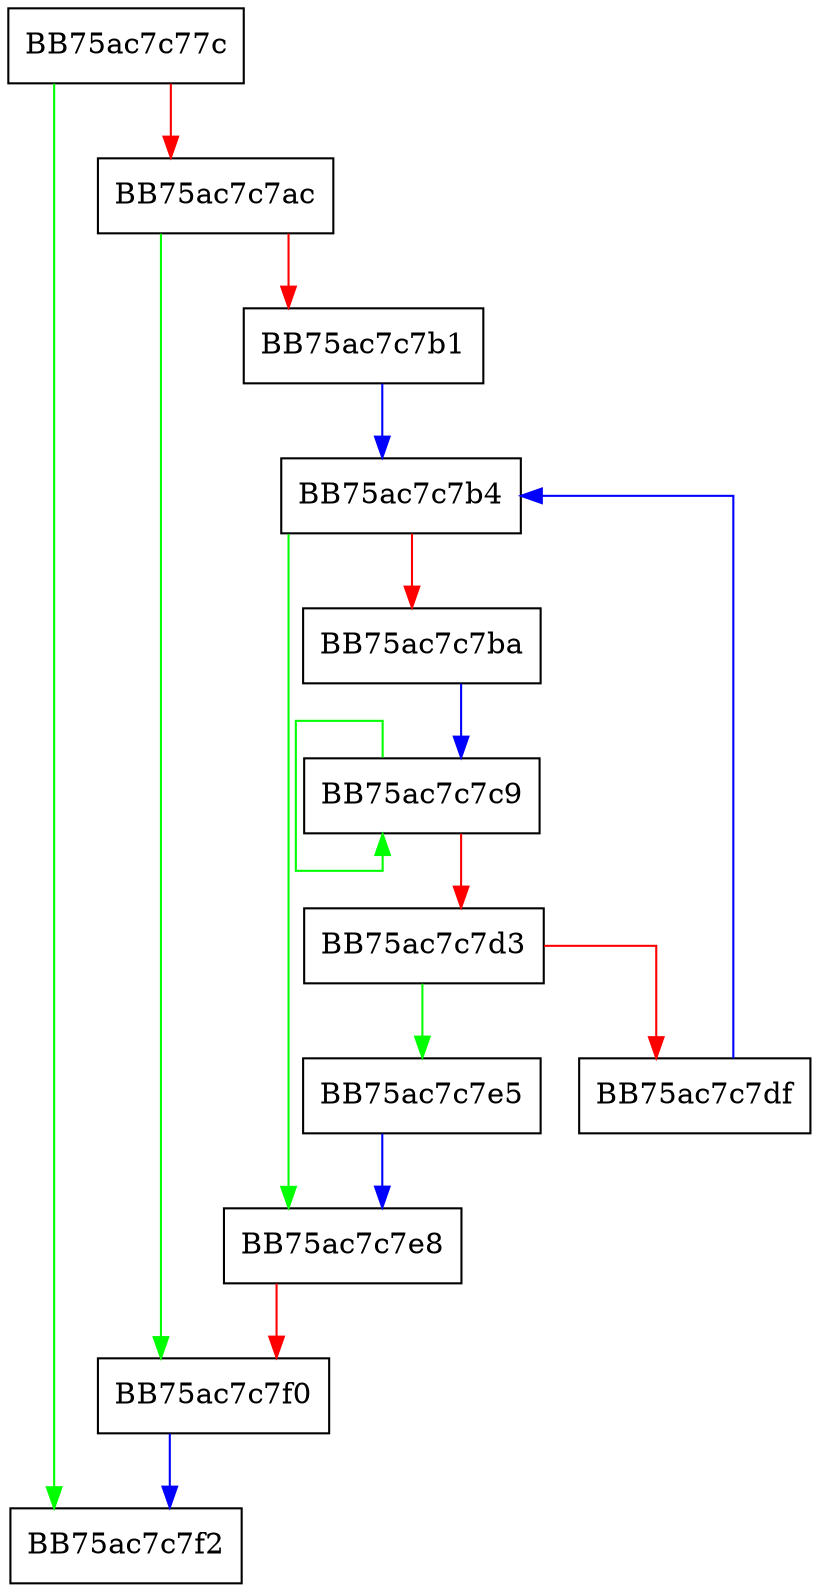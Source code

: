 digraph IsActivePathException {
  node [shape="box"];
  graph [splines=ortho];
  BB75ac7c77c -> BB75ac7c7f2 [color="green"];
  BB75ac7c77c -> BB75ac7c7ac [color="red"];
  BB75ac7c7ac -> BB75ac7c7f0 [color="green"];
  BB75ac7c7ac -> BB75ac7c7b1 [color="red"];
  BB75ac7c7b1 -> BB75ac7c7b4 [color="blue"];
  BB75ac7c7b4 -> BB75ac7c7e8 [color="green"];
  BB75ac7c7b4 -> BB75ac7c7ba [color="red"];
  BB75ac7c7ba -> BB75ac7c7c9 [color="blue"];
  BB75ac7c7c9 -> BB75ac7c7c9 [color="green"];
  BB75ac7c7c9 -> BB75ac7c7d3 [color="red"];
  BB75ac7c7d3 -> BB75ac7c7e5 [color="green"];
  BB75ac7c7d3 -> BB75ac7c7df [color="red"];
  BB75ac7c7df -> BB75ac7c7b4 [color="blue"];
  BB75ac7c7e5 -> BB75ac7c7e8 [color="blue"];
  BB75ac7c7e8 -> BB75ac7c7f0 [color="red"];
  BB75ac7c7f0 -> BB75ac7c7f2 [color="blue"];
}